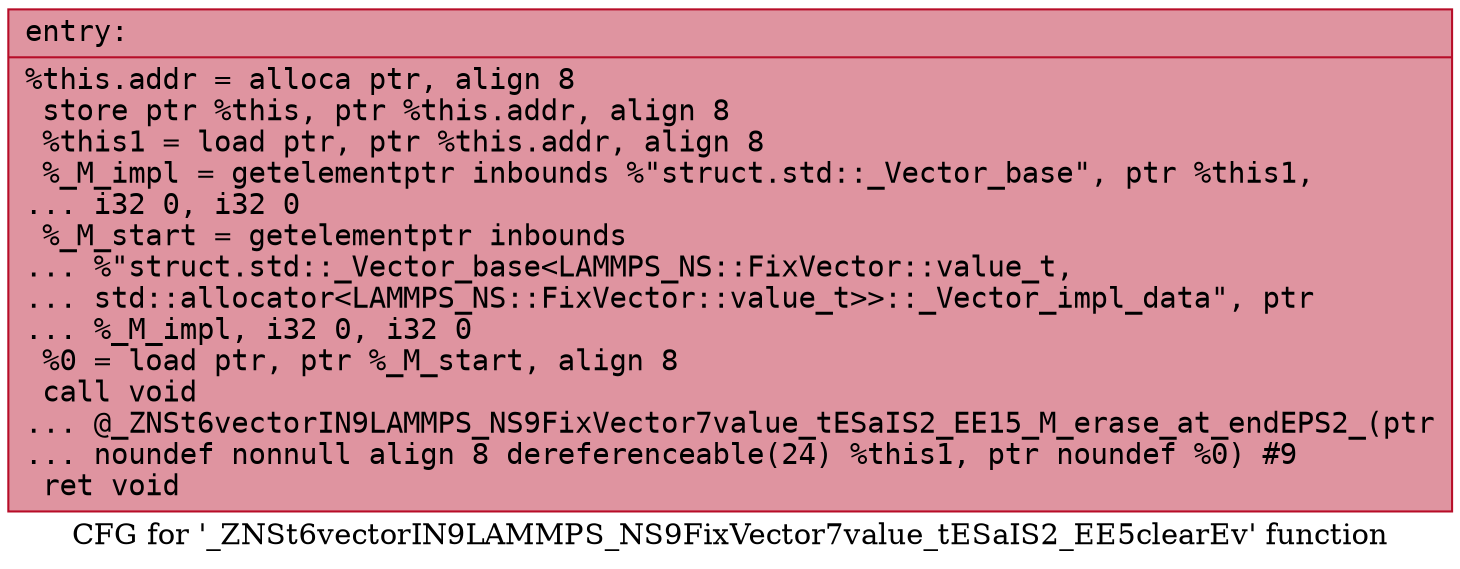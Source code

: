 digraph "CFG for '_ZNSt6vectorIN9LAMMPS_NS9FixVector7value_tESaIS2_EE5clearEv' function" {
	label="CFG for '_ZNSt6vectorIN9LAMMPS_NS9FixVector7value_tESaIS2_EE5clearEv' function";

	Node0x5634956f0530 [shape=record,color="#b70d28ff", style=filled, fillcolor="#b70d2870" fontname="Courier",label="{entry:\l|  %this.addr = alloca ptr, align 8\l  store ptr %this, ptr %this.addr, align 8\l  %this1 = load ptr, ptr %this.addr, align 8\l  %_M_impl = getelementptr inbounds %\"struct.std::_Vector_base\", ptr %this1,\l... i32 0, i32 0\l  %_M_start = getelementptr inbounds\l... %\"struct.std::_Vector_base\<LAMMPS_NS::FixVector::value_t,\l... std::allocator\<LAMMPS_NS::FixVector::value_t\>\>::_Vector_impl_data\", ptr\l... %_M_impl, i32 0, i32 0\l  %0 = load ptr, ptr %_M_start, align 8\l  call void\l... @_ZNSt6vectorIN9LAMMPS_NS9FixVector7value_tESaIS2_EE15_M_erase_at_endEPS2_(ptr\l... noundef nonnull align 8 dereferenceable(24) %this1, ptr noundef %0) #9\l  ret void\l}"];
}
